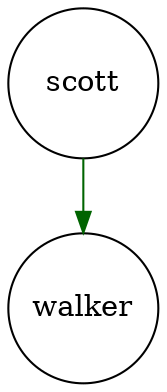 digraph fullagr_scott_walker { 
 K=0.6 
 "scott" -> { "walker" } [color="darkgreen", arrowhead="normal", penwidth=1, href="#144"]; 
 "scott" [shape="circle", fixedsize="true", height=1, width=1, style="filled", fillcolor="white", href="#scott"]; 
 "walker" [shape="circle", fixedsize="true", height=1, width=1, style="filled", fillcolor="white", href="#walker"]; 

}